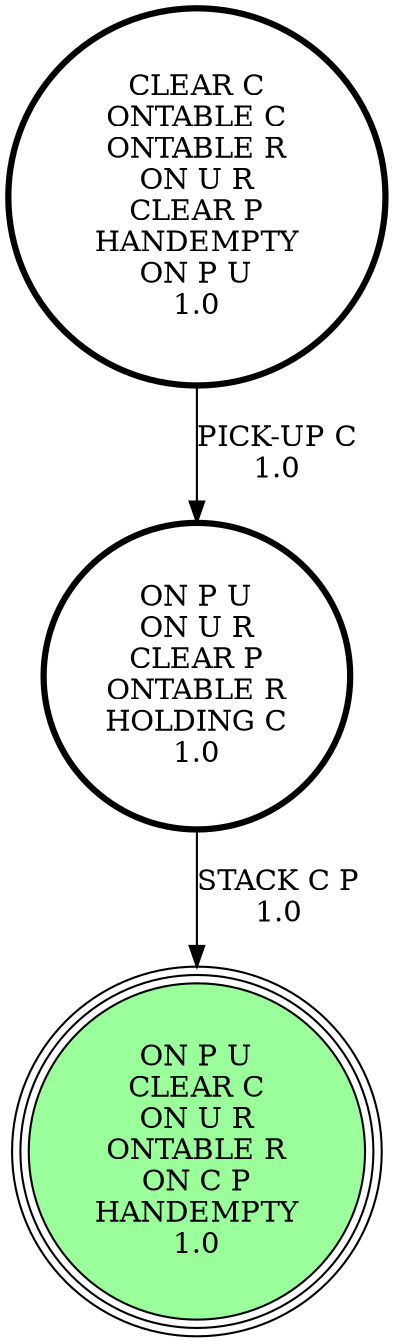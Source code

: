 digraph {
"CLEAR C\nONTABLE C\nONTABLE R\nON U R\nCLEAR P\nHANDEMPTY\nON P U\n1.0\n" -> "ON P U\nON U R\nCLEAR P\nONTABLE R\nHOLDING C\n1.0\n"[label="PICK-UP C\n1.0\n"];
"ON P U\nON U R\nCLEAR P\nONTABLE R\nHOLDING C\n1.0\n" -> "ON P U\nCLEAR C\nON U R\nONTABLE R\nON C P\nHANDEMPTY\n1.0\n"[label="STACK C P\n1.0\n"];
"ON P U\nCLEAR C\nON U R\nONTABLE R\nON C P\nHANDEMPTY\n1.0\n" [shape=circle, style=filled, fillcolor=palegreen1, peripheries=3];
"ON P U\nCLEAR C\nON U R\nONTABLE R\nON C P\nHANDEMPTY\n1.0\n" [shape=circle, style=filled, fillcolor=palegreen1, peripheries=3];
"CLEAR C\nONTABLE C\nONTABLE R\nON U R\nCLEAR P\nHANDEMPTY\nON P U\n1.0\n" [shape=circle, penwidth=3];
"ON P U\nON U R\nCLEAR P\nONTABLE R\nHOLDING C\n1.0\n" [shape=circle, penwidth=3];
}
